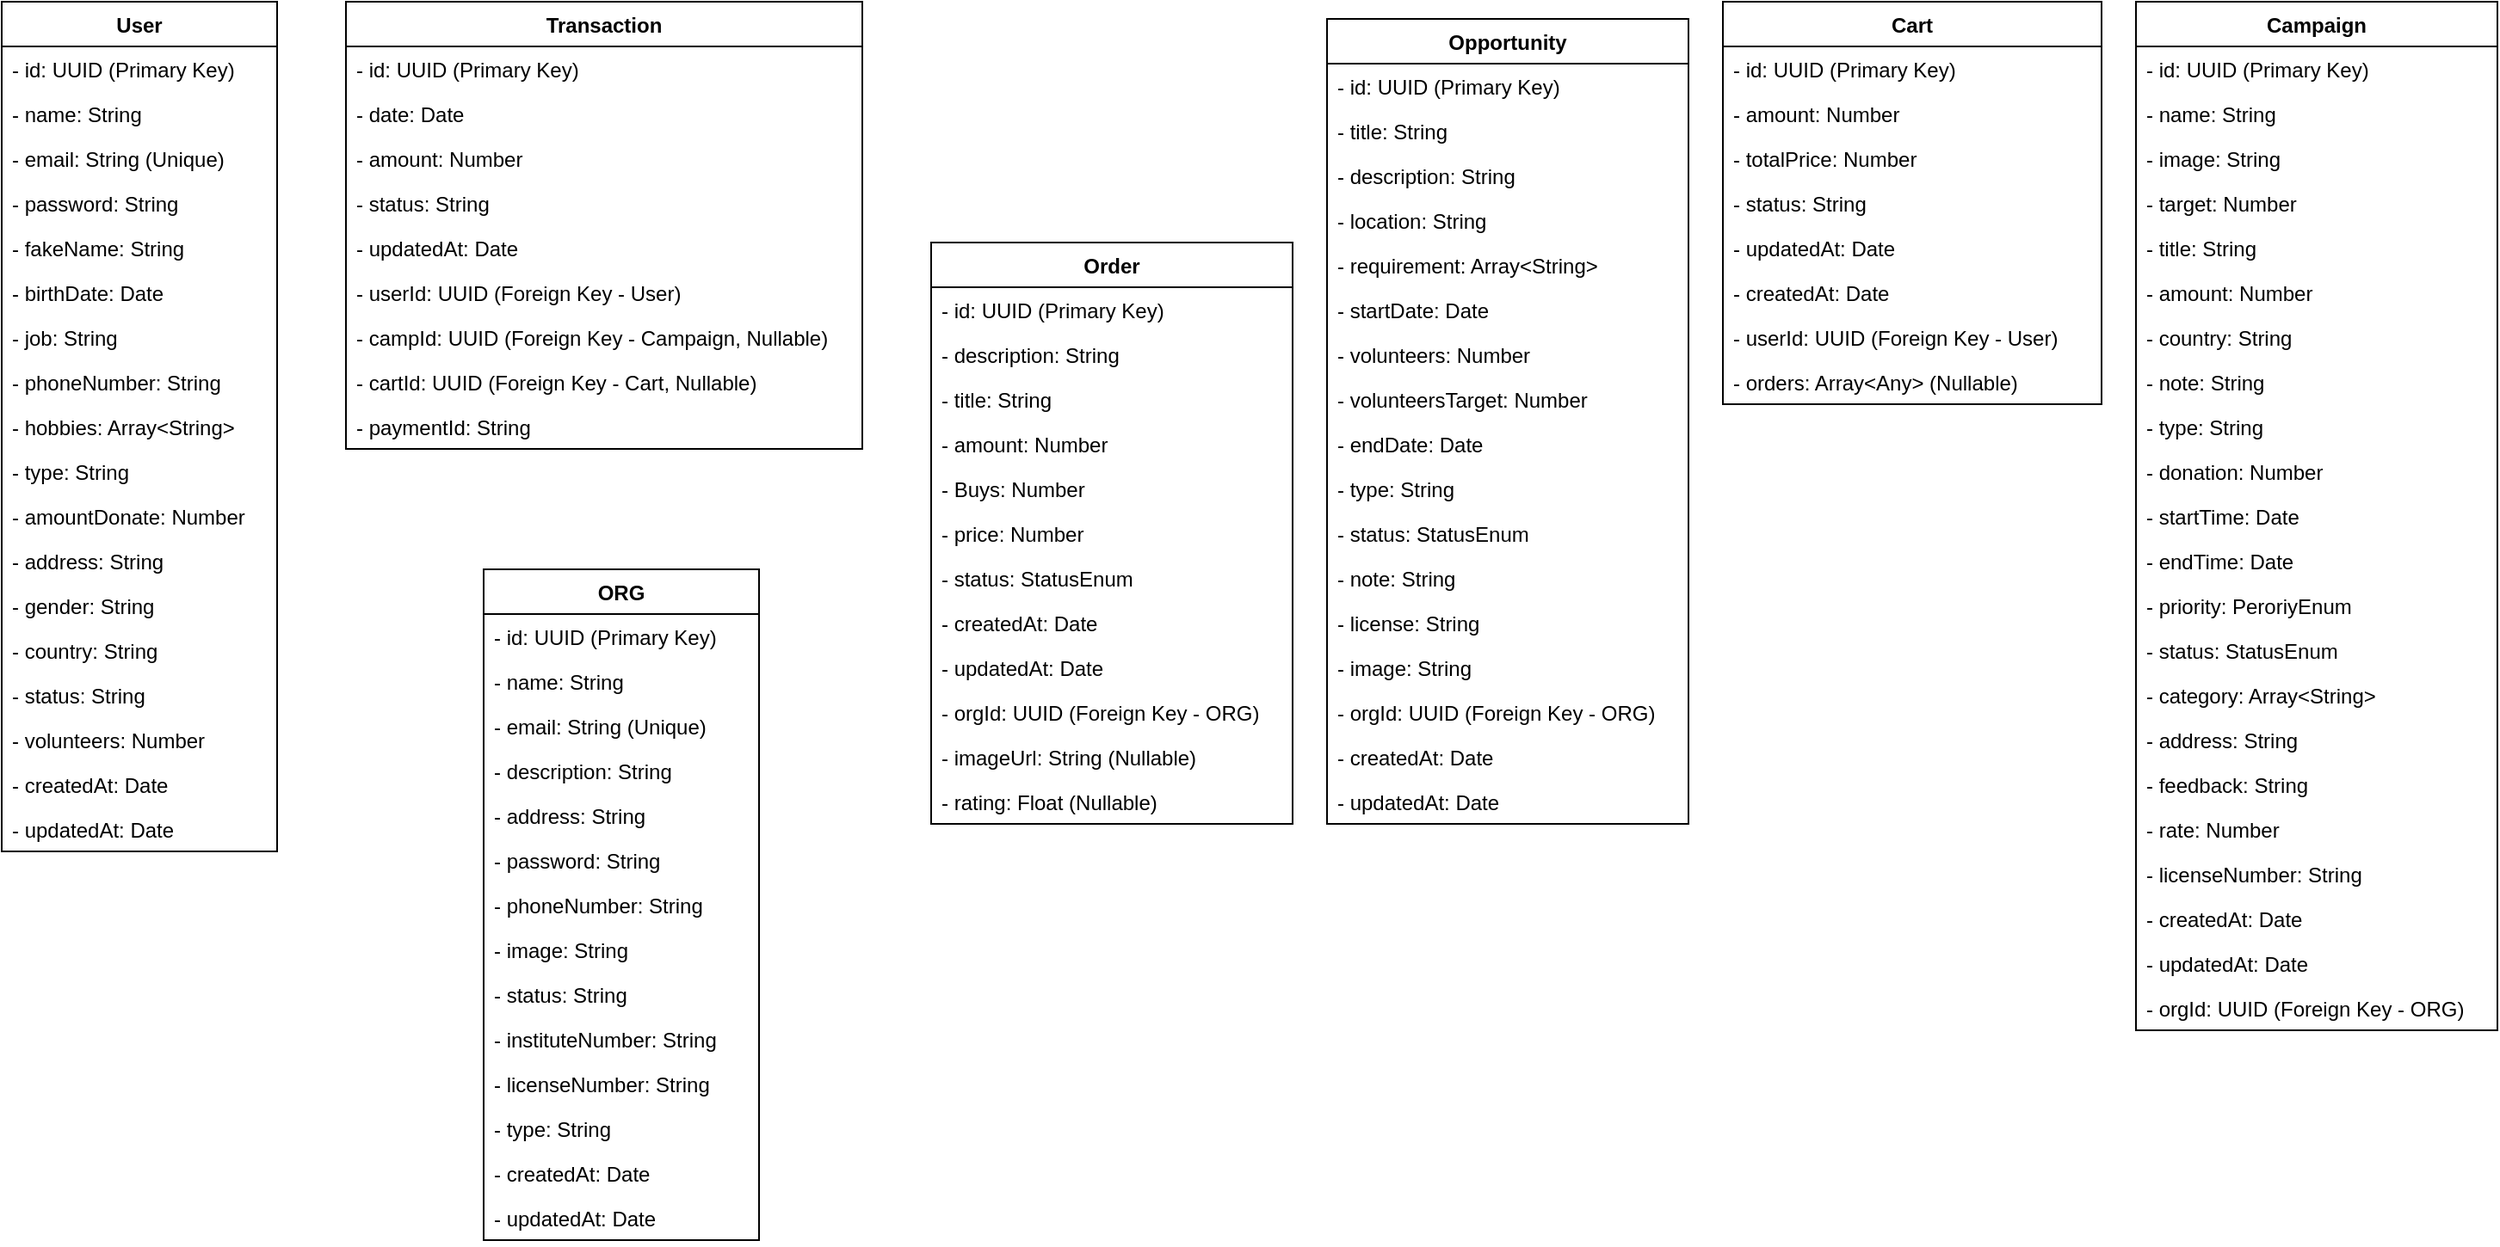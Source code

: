<mxfile version="23.1.1" type="github">
  <diagram name="Page-1" id="UXeypZ92bsl1PGxqyu1s">
    <mxGraphModel dx="3240" dy="1300" grid="1" gridSize="10" guides="1" tooltips="1" connect="1" arrows="1" fold="1" page="1" pageScale="1" pageWidth="850" pageHeight="1100" math="0" shadow="0">
      <root>
        <mxCell id="0" />
        <mxCell id="1" parent="0" />
        <mxCell id="YxF1B7dqjqXMDG_kzH8t-149" value="User" style="swimlane;fontStyle=1;childLayout=stackLayout;horizontal=1;startSize=26;horizontalStack=0;resizeParent=1;resizeParentMax=0;resizeLast=0;collapsible=1;marginBottom=0;" vertex="1" parent="1">
          <mxGeometry x="-830" y="90" width="160" height="494" as="geometry" />
        </mxCell>
        <mxCell id="YxF1B7dqjqXMDG_kzH8t-150" value="- id: UUID (Primary Key)" style="text;strokeColor=none;fillColor=none;align=left;verticalAlign=top;spacingLeft=4;spacingRight=4;overflow=hidden;rotatable=0;points=[[0,0.5],[1,0.5]];portConstraint=eastwest;" vertex="1" parent="YxF1B7dqjqXMDG_kzH8t-149">
          <mxGeometry y="26" width="160" height="26" as="geometry" />
        </mxCell>
        <mxCell id="YxF1B7dqjqXMDG_kzH8t-151" value="- name: String" style="text;strokeColor=none;fillColor=none;align=left;verticalAlign=top;spacingLeft=4;spacingRight=4;overflow=hidden;rotatable=0;points=[[0,0.5],[1,0.5]];portConstraint=eastwest;" vertex="1" parent="YxF1B7dqjqXMDG_kzH8t-149">
          <mxGeometry y="52" width="160" height="26" as="geometry" />
        </mxCell>
        <mxCell id="YxF1B7dqjqXMDG_kzH8t-152" value="- email: String (Unique)" style="text;strokeColor=none;fillColor=none;align=left;verticalAlign=top;spacingLeft=4;spacingRight=4;overflow=hidden;rotatable=0;points=[[0,0.5],[1,0.5]];portConstraint=eastwest;" vertex="1" parent="YxF1B7dqjqXMDG_kzH8t-149">
          <mxGeometry y="78" width="160" height="26" as="geometry" />
        </mxCell>
        <mxCell id="YxF1B7dqjqXMDG_kzH8t-153" value="- password: String" style="text;strokeColor=none;fillColor=none;align=left;verticalAlign=top;spacingLeft=4;spacingRight=4;overflow=hidden;rotatable=0;points=[[0,0.5],[1,0.5]];portConstraint=eastwest;" vertex="1" parent="YxF1B7dqjqXMDG_kzH8t-149">
          <mxGeometry y="104" width="160" height="26" as="geometry" />
        </mxCell>
        <mxCell id="YxF1B7dqjqXMDG_kzH8t-154" value="- fakeName: String" style="text;strokeColor=none;fillColor=none;align=left;verticalAlign=top;spacingLeft=4;spacingRight=4;overflow=hidden;rotatable=0;points=[[0,0.5],[1,0.5]];portConstraint=eastwest;" vertex="1" parent="YxF1B7dqjqXMDG_kzH8t-149">
          <mxGeometry y="130" width="160" height="26" as="geometry" />
        </mxCell>
        <mxCell id="YxF1B7dqjqXMDG_kzH8t-155" value="- birthDate: Date" style="text;strokeColor=none;fillColor=none;align=left;verticalAlign=top;spacingLeft=4;spacingRight=4;overflow=hidden;rotatable=0;points=[[0,0.5],[1,0.5]];portConstraint=eastwest;" vertex="1" parent="YxF1B7dqjqXMDG_kzH8t-149">
          <mxGeometry y="156" width="160" height="26" as="geometry" />
        </mxCell>
        <mxCell id="YxF1B7dqjqXMDG_kzH8t-156" value="- job: String" style="text;strokeColor=none;fillColor=none;align=left;verticalAlign=top;spacingLeft=4;spacingRight=4;overflow=hidden;rotatable=0;points=[[0,0.5],[1,0.5]];portConstraint=eastwest;" vertex="1" parent="YxF1B7dqjqXMDG_kzH8t-149">
          <mxGeometry y="182" width="160" height="26" as="geometry" />
        </mxCell>
        <mxCell id="YxF1B7dqjqXMDG_kzH8t-157" value="- phoneNumber: String" style="text;strokeColor=none;fillColor=none;align=left;verticalAlign=top;spacingLeft=4;spacingRight=4;overflow=hidden;rotatable=0;points=[[0,0.5],[1,0.5]];portConstraint=eastwest;" vertex="1" parent="YxF1B7dqjqXMDG_kzH8t-149">
          <mxGeometry y="208" width="160" height="26" as="geometry" />
        </mxCell>
        <mxCell id="YxF1B7dqjqXMDG_kzH8t-158" value="- hobbies: Array&lt;String&gt;" style="text;strokeColor=none;fillColor=none;align=left;verticalAlign=top;spacingLeft=4;spacingRight=4;overflow=hidden;rotatable=0;points=[[0,0.5],[1,0.5]];portConstraint=eastwest;" vertex="1" parent="YxF1B7dqjqXMDG_kzH8t-149">
          <mxGeometry y="234" width="160" height="26" as="geometry" />
        </mxCell>
        <mxCell id="YxF1B7dqjqXMDG_kzH8t-159" value="- type: String" style="text;strokeColor=none;fillColor=none;align=left;verticalAlign=top;spacingLeft=4;spacingRight=4;overflow=hidden;rotatable=0;points=[[0,0.5],[1,0.5]];portConstraint=eastwest;" vertex="1" parent="YxF1B7dqjqXMDG_kzH8t-149">
          <mxGeometry y="260" width="160" height="26" as="geometry" />
        </mxCell>
        <mxCell id="YxF1B7dqjqXMDG_kzH8t-160" value="- amountDonate: Number" style="text;strokeColor=none;fillColor=none;align=left;verticalAlign=top;spacingLeft=4;spacingRight=4;overflow=hidden;rotatable=0;points=[[0,0.5],[1,0.5]];portConstraint=eastwest;" vertex="1" parent="YxF1B7dqjqXMDG_kzH8t-149">
          <mxGeometry y="286" width="160" height="26" as="geometry" />
        </mxCell>
        <mxCell id="YxF1B7dqjqXMDG_kzH8t-161" value="- address: String" style="text;strokeColor=none;fillColor=none;align=left;verticalAlign=top;spacingLeft=4;spacingRight=4;overflow=hidden;rotatable=0;points=[[0,0.5],[1,0.5]];portConstraint=eastwest;" vertex="1" parent="YxF1B7dqjqXMDG_kzH8t-149">
          <mxGeometry y="312" width="160" height="26" as="geometry" />
        </mxCell>
        <mxCell id="YxF1B7dqjqXMDG_kzH8t-162" value="- gender: String" style="text;strokeColor=none;fillColor=none;align=left;verticalAlign=top;spacingLeft=4;spacingRight=4;overflow=hidden;rotatable=0;points=[[0,0.5],[1,0.5]];portConstraint=eastwest;" vertex="1" parent="YxF1B7dqjqXMDG_kzH8t-149">
          <mxGeometry y="338" width="160" height="26" as="geometry" />
        </mxCell>
        <mxCell id="YxF1B7dqjqXMDG_kzH8t-163" value="- country: String" style="text;strokeColor=none;fillColor=none;align=left;verticalAlign=top;spacingLeft=4;spacingRight=4;overflow=hidden;rotatable=0;points=[[0,0.5],[1,0.5]];portConstraint=eastwest;" vertex="1" parent="YxF1B7dqjqXMDG_kzH8t-149">
          <mxGeometry y="364" width="160" height="26" as="geometry" />
        </mxCell>
        <mxCell id="YxF1B7dqjqXMDG_kzH8t-164" value="- status: String" style="text;strokeColor=none;fillColor=none;align=left;verticalAlign=top;spacingLeft=4;spacingRight=4;overflow=hidden;rotatable=0;points=[[0,0.5],[1,0.5]];portConstraint=eastwest;" vertex="1" parent="YxF1B7dqjqXMDG_kzH8t-149">
          <mxGeometry y="390" width="160" height="26" as="geometry" />
        </mxCell>
        <mxCell id="YxF1B7dqjqXMDG_kzH8t-165" value="- volunteers: Number" style="text;strokeColor=none;fillColor=none;align=left;verticalAlign=top;spacingLeft=4;spacingRight=4;overflow=hidden;rotatable=0;points=[[0,0.5],[1,0.5]];portConstraint=eastwest;" vertex="1" parent="YxF1B7dqjqXMDG_kzH8t-149">
          <mxGeometry y="416" width="160" height="26" as="geometry" />
        </mxCell>
        <mxCell id="YxF1B7dqjqXMDG_kzH8t-166" value="- createdAt: Date" style="text;strokeColor=none;fillColor=none;align=left;verticalAlign=top;spacingLeft=4;spacingRight=4;overflow=hidden;rotatable=0;points=[[0,0.5],[1,0.5]];portConstraint=eastwest;" vertex="1" parent="YxF1B7dqjqXMDG_kzH8t-149">
          <mxGeometry y="442" width="160" height="26" as="geometry" />
        </mxCell>
        <mxCell id="YxF1B7dqjqXMDG_kzH8t-167" value="- updatedAt: Date" style="text;strokeColor=none;fillColor=none;align=left;verticalAlign=top;spacingLeft=4;spacingRight=4;overflow=hidden;rotatable=0;points=[[0,0.5],[1,0.5]];portConstraint=eastwest;" vertex="1" parent="YxF1B7dqjqXMDG_kzH8t-149">
          <mxGeometry y="468" width="160" height="26" as="geometry" />
        </mxCell>
        <mxCell id="YxF1B7dqjqXMDG_kzH8t-168" value="Transaction" style="swimlane;fontStyle=1;childLayout=stackLayout;horizontal=1;startSize=26;horizontalStack=0;resizeParent=1;resizeParentMax=0;resizeLast=0;collapsible=1;marginBottom=0;" vertex="1" parent="1">
          <mxGeometry x="-630" y="90" width="300" height="260" as="geometry" />
        </mxCell>
        <mxCell id="YxF1B7dqjqXMDG_kzH8t-169" value="- id: UUID (Primary Key)" style="text;strokeColor=none;fillColor=none;align=left;verticalAlign=top;spacingLeft=4;spacingRight=4;overflow=hidden;rotatable=0;points=[[0,0.5],[1,0.5]];portConstraint=eastwest;" vertex="1" parent="YxF1B7dqjqXMDG_kzH8t-168">
          <mxGeometry y="26" width="300" height="26" as="geometry" />
        </mxCell>
        <mxCell id="YxF1B7dqjqXMDG_kzH8t-170" value="- date: Date" style="text;strokeColor=none;fillColor=none;align=left;verticalAlign=top;spacingLeft=4;spacingRight=4;overflow=hidden;rotatable=0;points=[[0,0.5],[1,0.5]];portConstraint=eastwest;" vertex="1" parent="YxF1B7dqjqXMDG_kzH8t-168">
          <mxGeometry y="52" width="300" height="26" as="geometry" />
        </mxCell>
        <mxCell id="YxF1B7dqjqXMDG_kzH8t-171" value="- amount: Number" style="text;strokeColor=none;fillColor=none;align=left;verticalAlign=top;spacingLeft=4;spacingRight=4;overflow=hidden;rotatable=0;points=[[0,0.5],[1,0.5]];portConstraint=eastwest;" vertex="1" parent="YxF1B7dqjqXMDG_kzH8t-168">
          <mxGeometry y="78" width="300" height="26" as="geometry" />
        </mxCell>
        <mxCell id="YxF1B7dqjqXMDG_kzH8t-172" value="- status: String" style="text;strokeColor=none;fillColor=none;align=left;verticalAlign=top;spacingLeft=4;spacingRight=4;overflow=hidden;rotatable=0;points=[[0,0.5],[1,0.5]];portConstraint=eastwest;" vertex="1" parent="YxF1B7dqjqXMDG_kzH8t-168">
          <mxGeometry y="104" width="300" height="26" as="geometry" />
        </mxCell>
        <mxCell id="YxF1B7dqjqXMDG_kzH8t-173" value="- updatedAt: Date" style="text;strokeColor=none;fillColor=none;align=left;verticalAlign=top;spacingLeft=4;spacingRight=4;overflow=hidden;rotatable=0;points=[[0,0.5],[1,0.5]];portConstraint=eastwest;" vertex="1" parent="YxF1B7dqjqXMDG_kzH8t-168">
          <mxGeometry y="130" width="300" height="26" as="geometry" />
        </mxCell>
        <mxCell id="YxF1B7dqjqXMDG_kzH8t-174" value="- userId: UUID (Foreign Key - User)" style="text;strokeColor=none;fillColor=none;align=left;verticalAlign=top;spacingLeft=4;spacingRight=4;overflow=hidden;rotatable=0;points=[[0,0.5],[1,0.5]];portConstraint=eastwest;" vertex="1" parent="YxF1B7dqjqXMDG_kzH8t-168">
          <mxGeometry y="156" width="300" height="26" as="geometry" />
        </mxCell>
        <mxCell id="YxF1B7dqjqXMDG_kzH8t-175" value="- campId: UUID (Foreign Key - Campaign, Nullable)" style="text;strokeColor=none;fillColor=none;align=left;verticalAlign=top;spacingLeft=4;spacingRight=4;overflow=hidden;rotatable=0;points=[[0,0.5],[1,0.5]];portConstraint=eastwest;" vertex="1" parent="YxF1B7dqjqXMDG_kzH8t-168">
          <mxGeometry y="182" width="300" height="26" as="geometry" />
        </mxCell>
        <mxCell id="YxF1B7dqjqXMDG_kzH8t-176" value="- cartId: UUID (Foreign Key - Cart, Nullable)" style="text;strokeColor=none;fillColor=none;align=left;verticalAlign=top;spacingLeft=4;spacingRight=4;overflow=hidden;rotatable=0;points=[[0,0.5],[1,0.5]];portConstraint=eastwest;" vertex="1" parent="YxF1B7dqjqXMDG_kzH8t-168">
          <mxGeometry y="208" width="300" height="26" as="geometry" />
        </mxCell>
        <mxCell id="YxF1B7dqjqXMDG_kzH8t-177" value="- paymentId: String" style="text;strokeColor=none;fillColor=none;align=left;verticalAlign=top;spacingLeft=4;spacingRight=4;overflow=hidden;rotatable=0;points=[[0,0.5],[1,0.5]];portConstraint=eastwest;" vertex="1" parent="YxF1B7dqjqXMDG_kzH8t-168">
          <mxGeometry y="234" width="300" height="26" as="geometry" />
        </mxCell>
        <mxCell id="YxF1B7dqjqXMDG_kzH8t-178" value="ORG" style="swimlane;fontStyle=1;childLayout=stackLayout;horizontal=1;startSize=26;horizontalStack=0;resizeParent=1;resizeParentMax=0;resizeLast=0;collapsible=1;marginBottom=0;" vertex="1" parent="1">
          <mxGeometry x="-550" y="420" width="160" height="390" as="geometry" />
        </mxCell>
        <mxCell id="YxF1B7dqjqXMDG_kzH8t-179" value="- id: UUID (Primary Key)" style="text;strokeColor=none;fillColor=none;align=left;verticalAlign=top;spacingLeft=4;spacingRight=4;overflow=hidden;rotatable=0;points=[[0,0.5],[1,0.5]];portConstraint=eastwest;" vertex="1" parent="YxF1B7dqjqXMDG_kzH8t-178">
          <mxGeometry y="26" width="160" height="26" as="geometry" />
        </mxCell>
        <mxCell id="YxF1B7dqjqXMDG_kzH8t-180" value="- name: String" style="text;strokeColor=none;fillColor=none;align=left;verticalAlign=top;spacingLeft=4;spacingRight=4;overflow=hidden;rotatable=0;points=[[0,0.5],[1,0.5]];portConstraint=eastwest;" vertex="1" parent="YxF1B7dqjqXMDG_kzH8t-178">
          <mxGeometry y="52" width="160" height="26" as="geometry" />
        </mxCell>
        <mxCell id="YxF1B7dqjqXMDG_kzH8t-181" value="- email: String (Unique)" style="text;strokeColor=none;fillColor=none;align=left;verticalAlign=top;spacingLeft=4;spacingRight=4;overflow=hidden;rotatable=0;points=[[0,0.5],[1,0.5]];portConstraint=eastwest;" vertex="1" parent="YxF1B7dqjqXMDG_kzH8t-178">
          <mxGeometry y="78" width="160" height="26" as="geometry" />
        </mxCell>
        <mxCell id="YxF1B7dqjqXMDG_kzH8t-182" value="- description: String" style="text;strokeColor=none;fillColor=none;align=left;verticalAlign=top;spacingLeft=4;spacingRight=4;overflow=hidden;rotatable=0;points=[[0,0.5],[1,0.5]];portConstraint=eastwest;" vertex="1" parent="YxF1B7dqjqXMDG_kzH8t-178">
          <mxGeometry y="104" width="160" height="26" as="geometry" />
        </mxCell>
        <mxCell id="YxF1B7dqjqXMDG_kzH8t-183" value="- address: String" style="text;strokeColor=none;fillColor=none;align=left;verticalAlign=top;spacingLeft=4;spacingRight=4;overflow=hidden;rotatable=0;points=[[0,0.5],[1,0.5]];portConstraint=eastwest;" vertex="1" parent="YxF1B7dqjqXMDG_kzH8t-178">
          <mxGeometry y="130" width="160" height="26" as="geometry" />
        </mxCell>
        <mxCell id="YxF1B7dqjqXMDG_kzH8t-184" value="- password: String" style="text;strokeColor=none;fillColor=none;align=left;verticalAlign=top;spacingLeft=4;spacingRight=4;overflow=hidden;rotatable=0;points=[[0,0.5],[1,0.5]];portConstraint=eastwest;" vertex="1" parent="YxF1B7dqjqXMDG_kzH8t-178">
          <mxGeometry y="156" width="160" height="26" as="geometry" />
        </mxCell>
        <mxCell id="YxF1B7dqjqXMDG_kzH8t-185" value="- phoneNumber: String" style="text;strokeColor=none;fillColor=none;align=left;verticalAlign=top;spacingLeft=4;spacingRight=4;overflow=hidden;rotatable=0;points=[[0,0.5],[1,0.5]];portConstraint=eastwest;" vertex="1" parent="YxF1B7dqjqXMDG_kzH8t-178">
          <mxGeometry y="182" width="160" height="26" as="geometry" />
        </mxCell>
        <mxCell id="YxF1B7dqjqXMDG_kzH8t-186" value="- image: String" style="text;strokeColor=none;fillColor=none;align=left;verticalAlign=top;spacingLeft=4;spacingRight=4;overflow=hidden;rotatable=0;points=[[0,0.5],[1,0.5]];portConstraint=eastwest;" vertex="1" parent="YxF1B7dqjqXMDG_kzH8t-178">
          <mxGeometry y="208" width="160" height="26" as="geometry" />
        </mxCell>
        <mxCell id="YxF1B7dqjqXMDG_kzH8t-187" value="- status: String" style="text;strokeColor=none;fillColor=none;align=left;verticalAlign=top;spacingLeft=4;spacingRight=4;overflow=hidden;rotatable=0;points=[[0,0.5],[1,0.5]];portConstraint=eastwest;" vertex="1" parent="YxF1B7dqjqXMDG_kzH8t-178">
          <mxGeometry y="234" width="160" height="26" as="geometry" />
        </mxCell>
        <mxCell id="YxF1B7dqjqXMDG_kzH8t-188" value="- instituteNumber: String" style="text;strokeColor=none;fillColor=none;align=left;verticalAlign=top;spacingLeft=4;spacingRight=4;overflow=hidden;rotatable=0;points=[[0,0.5],[1,0.5]];portConstraint=eastwest;" vertex="1" parent="YxF1B7dqjqXMDG_kzH8t-178">
          <mxGeometry y="260" width="160" height="26" as="geometry" />
        </mxCell>
        <mxCell id="YxF1B7dqjqXMDG_kzH8t-189" value="- licenseNumber: String" style="text;strokeColor=none;fillColor=none;align=left;verticalAlign=top;spacingLeft=4;spacingRight=4;overflow=hidden;rotatable=0;points=[[0,0.5],[1,0.5]];portConstraint=eastwest;" vertex="1" parent="YxF1B7dqjqXMDG_kzH8t-178">
          <mxGeometry y="286" width="160" height="26" as="geometry" />
        </mxCell>
        <mxCell id="YxF1B7dqjqXMDG_kzH8t-190" value="- type: String" style="text;strokeColor=none;fillColor=none;align=left;verticalAlign=top;spacingLeft=4;spacingRight=4;overflow=hidden;rotatable=0;points=[[0,0.5],[1,0.5]];portConstraint=eastwest;" vertex="1" parent="YxF1B7dqjqXMDG_kzH8t-178">
          <mxGeometry y="312" width="160" height="26" as="geometry" />
        </mxCell>
        <mxCell id="YxF1B7dqjqXMDG_kzH8t-191" value="- createdAt: Date" style="text;strokeColor=none;fillColor=none;align=left;verticalAlign=top;spacingLeft=4;spacingRight=4;overflow=hidden;rotatable=0;points=[[0,0.5],[1,0.5]];portConstraint=eastwest;" vertex="1" parent="YxF1B7dqjqXMDG_kzH8t-178">
          <mxGeometry y="338" width="160" height="26" as="geometry" />
        </mxCell>
        <mxCell id="YxF1B7dqjqXMDG_kzH8t-192" value="- updatedAt: Date" style="text;strokeColor=none;fillColor=none;align=left;verticalAlign=top;spacingLeft=4;spacingRight=4;overflow=hidden;rotatable=0;points=[[0,0.5],[1,0.5]];portConstraint=eastwest;" vertex="1" parent="YxF1B7dqjqXMDG_kzH8t-178">
          <mxGeometry y="364" width="160" height="26" as="geometry" />
        </mxCell>
        <mxCell id="YxF1B7dqjqXMDG_kzH8t-193" value="Order" style="swimlane;fontStyle=1;childLayout=stackLayout;horizontal=1;startSize=26;horizontalStack=0;resizeParent=1;resizeParentMax=0;resizeLast=0;collapsible=1;marginBottom=0;" vertex="1" parent="1">
          <mxGeometry x="-290" y="230" width="210" height="338" as="geometry" />
        </mxCell>
        <mxCell id="YxF1B7dqjqXMDG_kzH8t-194" value="- id: UUID (Primary Key)" style="text;strokeColor=none;fillColor=none;align=left;verticalAlign=top;spacingLeft=4;spacingRight=4;overflow=hidden;rotatable=0;points=[[0,0.5],[1,0.5]];portConstraint=eastwest;" vertex="1" parent="YxF1B7dqjqXMDG_kzH8t-193">
          <mxGeometry y="26" width="210" height="26" as="geometry" />
        </mxCell>
        <mxCell id="YxF1B7dqjqXMDG_kzH8t-195" value="- description: String" style="text;strokeColor=none;fillColor=none;align=left;verticalAlign=top;spacingLeft=4;spacingRight=4;overflow=hidden;rotatable=0;points=[[0,0.5],[1,0.5]];portConstraint=eastwest;" vertex="1" parent="YxF1B7dqjqXMDG_kzH8t-193">
          <mxGeometry y="52" width="210" height="26" as="geometry" />
        </mxCell>
        <mxCell id="YxF1B7dqjqXMDG_kzH8t-196" value="- title: String" style="text;strokeColor=none;fillColor=none;align=left;verticalAlign=top;spacingLeft=4;spacingRight=4;overflow=hidden;rotatable=0;points=[[0,0.5],[1,0.5]];portConstraint=eastwest;" vertex="1" parent="YxF1B7dqjqXMDG_kzH8t-193">
          <mxGeometry y="78" width="210" height="26" as="geometry" />
        </mxCell>
        <mxCell id="YxF1B7dqjqXMDG_kzH8t-197" value="- amount: Number" style="text;strokeColor=none;fillColor=none;align=left;verticalAlign=top;spacingLeft=4;spacingRight=4;overflow=hidden;rotatable=0;points=[[0,0.5],[1,0.5]];portConstraint=eastwest;" vertex="1" parent="YxF1B7dqjqXMDG_kzH8t-193">
          <mxGeometry y="104" width="210" height="26" as="geometry" />
        </mxCell>
        <mxCell id="YxF1B7dqjqXMDG_kzH8t-198" value="- Buys: Number" style="text;strokeColor=none;fillColor=none;align=left;verticalAlign=top;spacingLeft=4;spacingRight=4;overflow=hidden;rotatable=0;points=[[0,0.5],[1,0.5]];portConstraint=eastwest;" vertex="1" parent="YxF1B7dqjqXMDG_kzH8t-193">
          <mxGeometry y="130" width="210" height="26" as="geometry" />
        </mxCell>
        <mxCell id="YxF1B7dqjqXMDG_kzH8t-199" value="- price: Number" style="text;strokeColor=none;fillColor=none;align=left;verticalAlign=top;spacingLeft=4;spacingRight=4;overflow=hidden;rotatable=0;points=[[0,0.5],[1,0.5]];portConstraint=eastwest;" vertex="1" parent="YxF1B7dqjqXMDG_kzH8t-193">
          <mxGeometry y="156" width="210" height="26" as="geometry" />
        </mxCell>
        <mxCell id="YxF1B7dqjqXMDG_kzH8t-200" value="- status: StatusEnum" style="text;strokeColor=none;fillColor=none;align=left;verticalAlign=top;spacingLeft=4;spacingRight=4;overflow=hidden;rotatable=0;points=[[0,0.5],[1,0.5]];portConstraint=eastwest;" vertex="1" parent="YxF1B7dqjqXMDG_kzH8t-193">
          <mxGeometry y="182" width="210" height="26" as="geometry" />
        </mxCell>
        <mxCell id="YxF1B7dqjqXMDG_kzH8t-201" value="- createdAt: Date" style="text;strokeColor=none;fillColor=none;align=left;verticalAlign=top;spacingLeft=4;spacingRight=4;overflow=hidden;rotatable=0;points=[[0,0.5],[1,0.5]];portConstraint=eastwest;" vertex="1" parent="YxF1B7dqjqXMDG_kzH8t-193">
          <mxGeometry y="208" width="210" height="26" as="geometry" />
        </mxCell>
        <mxCell id="YxF1B7dqjqXMDG_kzH8t-202" value="- updatedAt: Date" style="text;strokeColor=none;fillColor=none;align=left;verticalAlign=top;spacingLeft=4;spacingRight=4;overflow=hidden;rotatable=0;points=[[0,0.5],[1,0.5]];portConstraint=eastwest;" vertex="1" parent="YxF1B7dqjqXMDG_kzH8t-193">
          <mxGeometry y="234" width="210" height="26" as="geometry" />
        </mxCell>
        <mxCell id="YxF1B7dqjqXMDG_kzH8t-203" value="- orgId: UUID (Foreign Key - ORG)" style="text;strokeColor=none;fillColor=none;align=left;verticalAlign=top;spacingLeft=4;spacingRight=4;overflow=hidden;rotatable=0;points=[[0,0.5],[1,0.5]];portConstraint=eastwest;" vertex="1" parent="YxF1B7dqjqXMDG_kzH8t-193">
          <mxGeometry y="260" width="210" height="26" as="geometry" />
        </mxCell>
        <mxCell id="YxF1B7dqjqXMDG_kzH8t-204" value="- imageUrl: String (Nullable)" style="text;strokeColor=none;fillColor=none;align=left;verticalAlign=top;spacingLeft=4;spacingRight=4;overflow=hidden;rotatable=0;points=[[0,0.5],[1,0.5]];portConstraint=eastwest;" vertex="1" parent="YxF1B7dqjqXMDG_kzH8t-193">
          <mxGeometry y="286" width="210" height="26" as="geometry" />
        </mxCell>
        <mxCell id="YxF1B7dqjqXMDG_kzH8t-205" value="- rating: Float (Nullable)" style="text;strokeColor=none;fillColor=none;align=left;verticalAlign=top;spacingLeft=4;spacingRight=4;overflow=hidden;rotatable=0;points=[[0,0.5],[1,0.5]];portConstraint=eastwest;" vertex="1" parent="YxF1B7dqjqXMDG_kzH8t-193">
          <mxGeometry y="312" width="210" height="26" as="geometry" />
        </mxCell>
        <mxCell id="YxF1B7dqjqXMDG_kzH8t-206" value="Opportunity" style="swimlane;fontStyle=1;childLayout=stackLayout;horizontal=1;startSize=26;horizontalStack=0;resizeParent=1;resizeParentMax=0;resizeLast=0;collapsible=1;marginBottom=0;" vertex="1" parent="1">
          <mxGeometry x="-60" y="100" width="210" height="468" as="geometry" />
        </mxCell>
        <mxCell id="YxF1B7dqjqXMDG_kzH8t-207" value="- id: UUID (Primary Key)" style="text;strokeColor=none;fillColor=none;align=left;verticalAlign=top;spacingLeft=4;spacingRight=4;overflow=hidden;rotatable=0;points=[[0,0.5],[1,0.5]];portConstraint=eastwest;" vertex="1" parent="YxF1B7dqjqXMDG_kzH8t-206">
          <mxGeometry y="26" width="210" height="26" as="geometry" />
        </mxCell>
        <mxCell id="YxF1B7dqjqXMDG_kzH8t-208" value="- title: String" style="text;strokeColor=none;fillColor=none;align=left;verticalAlign=top;spacingLeft=4;spacingRight=4;overflow=hidden;rotatable=0;points=[[0,0.5],[1,0.5]];portConstraint=eastwest;" vertex="1" parent="YxF1B7dqjqXMDG_kzH8t-206">
          <mxGeometry y="52" width="210" height="26" as="geometry" />
        </mxCell>
        <mxCell id="YxF1B7dqjqXMDG_kzH8t-209" value="- description: String" style="text;strokeColor=none;fillColor=none;align=left;verticalAlign=top;spacingLeft=4;spacingRight=4;overflow=hidden;rotatable=0;points=[[0,0.5],[1,0.5]];portConstraint=eastwest;" vertex="1" parent="YxF1B7dqjqXMDG_kzH8t-206">
          <mxGeometry y="78" width="210" height="26" as="geometry" />
        </mxCell>
        <mxCell id="YxF1B7dqjqXMDG_kzH8t-210" value="- location: String" style="text;strokeColor=none;fillColor=none;align=left;verticalAlign=top;spacingLeft=4;spacingRight=4;overflow=hidden;rotatable=0;points=[[0,0.5],[1,0.5]];portConstraint=eastwest;" vertex="1" parent="YxF1B7dqjqXMDG_kzH8t-206">
          <mxGeometry y="104" width="210" height="26" as="geometry" />
        </mxCell>
        <mxCell id="YxF1B7dqjqXMDG_kzH8t-211" value="- requirement: Array&lt;String&gt;" style="text;strokeColor=none;fillColor=none;align=left;verticalAlign=top;spacingLeft=4;spacingRight=4;overflow=hidden;rotatable=0;points=[[0,0.5],[1,0.5]];portConstraint=eastwest;" vertex="1" parent="YxF1B7dqjqXMDG_kzH8t-206">
          <mxGeometry y="130" width="210" height="26" as="geometry" />
        </mxCell>
        <mxCell id="YxF1B7dqjqXMDG_kzH8t-212" value="- startDate: Date" style="text;strokeColor=none;fillColor=none;align=left;verticalAlign=top;spacingLeft=4;spacingRight=4;overflow=hidden;rotatable=0;points=[[0,0.5],[1,0.5]];portConstraint=eastwest;" vertex="1" parent="YxF1B7dqjqXMDG_kzH8t-206">
          <mxGeometry y="156" width="210" height="26" as="geometry" />
        </mxCell>
        <mxCell id="YxF1B7dqjqXMDG_kzH8t-213" value="- volunteers: Number" style="text;strokeColor=none;fillColor=none;align=left;verticalAlign=top;spacingLeft=4;spacingRight=4;overflow=hidden;rotatable=0;points=[[0,0.5],[1,0.5]];portConstraint=eastwest;" vertex="1" parent="YxF1B7dqjqXMDG_kzH8t-206">
          <mxGeometry y="182" width="210" height="26" as="geometry" />
        </mxCell>
        <mxCell id="YxF1B7dqjqXMDG_kzH8t-214" value="- volunteersTarget: Number" style="text;strokeColor=none;fillColor=none;align=left;verticalAlign=top;spacingLeft=4;spacingRight=4;overflow=hidden;rotatable=0;points=[[0,0.5],[1,0.5]];portConstraint=eastwest;" vertex="1" parent="YxF1B7dqjqXMDG_kzH8t-206">
          <mxGeometry y="208" width="210" height="26" as="geometry" />
        </mxCell>
        <mxCell id="YxF1B7dqjqXMDG_kzH8t-215" value="- endDate: Date" style="text;strokeColor=none;fillColor=none;align=left;verticalAlign=top;spacingLeft=4;spacingRight=4;overflow=hidden;rotatable=0;points=[[0,0.5],[1,0.5]];portConstraint=eastwest;" vertex="1" parent="YxF1B7dqjqXMDG_kzH8t-206">
          <mxGeometry y="234" width="210" height="26" as="geometry" />
        </mxCell>
        <mxCell id="YxF1B7dqjqXMDG_kzH8t-216" value="- type: String" style="text;strokeColor=none;fillColor=none;align=left;verticalAlign=top;spacingLeft=4;spacingRight=4;overflow=hidden;rotatable=0;points=[[0,0.5],[1,0.5]];portConstraint=eastwest;" vertex="1" parent="YxF1B7dqjqXMDG_kzH8t-206">
          <mxGeometry y="260" width="210" height="26" as="geometry" />
        </mxCell>
        <mxCell id="YxF1B7dqjqXMDG_kzH8t-217" value="- status: StatusEnum" style="text;strokeColor=none;fillColor=none;align=left;verticalAlign=top;spacingLeft=4;spacingRight=4;overflow=hidden;rotatable=0;points=[[0,0.5],[1,0.5]];portConstraint=eastwest;" vertex="1" parent="YxF1B7dqjqXMDG_kzH8t-206">
          <mxGeometry y="286" width="210" height="26" as="geometry" />
        </mxCell>
        <mxCell id="YxF1B7dqjqXMDG_kzH8t-218" value="- note: String" style="text;strokeColor=none;fillColor=none;align=left;verticalAlign=top;spacingLeft=4;spacingRight=4;overflow=hidden;rotatable=0;points=[[0,0.5],[1,0.5]];portConstraint=eastwest;" vertex="1" parent="YxF1B7dqjqXMDG_kzH8t-206">
          <mxGeometry y="312" width="210" height="26" as="geometry" />
        </mxCell>
        <mxCell id="YxF1B7dqjqXMDG_kzH8t-219" value="- license: String" style="text;strokeColor=none;fillColor=none;align=left;verticalAlign=top;spacingLeft=4;spacingRight=4;overflow=hidden;rotatable=0;points=[[0,0.5],[1,0.5]];portConstraint=eastwest;" vertex="1" parent="YxF1B7dqjqXMDG_kzH8t-206">
          <mxGeometry y="338" width="210" height="26" as="geometry" />
        </mxCell>
        <mxCell id="YxF1B7dqjqXMDG_kzH8t-220" value="- image: String" style="text;strokeColor=none;fillColor=none;align=left;verticalAlign=top;spacingLeft=4;spacingRight=4;overflow=hidden;rotatable=0;points=[[0,0.5],[1,0.5]];portConstraint=eastwest;" vertex="1" parent="YxF1B7dqjqXMDG_kzH8t-206">
          <mxGeometry y="364" width="210" height="26" as="geometry" />
        </mxCell>
        <mxCell id="YxF1B7dqjqXMDG_kzH8t-221" value="- orgId: UUID (Foreign Key - ORG)" style="text;strokeColor=none;fillColor=none;align=left;verticalAlign=top;spacingLeft=4;spacingRight=4;overflow=hidden;rotatable=0;points=[[0,0.5],[1,0.5]];portConstraint=eastwest;" vertex="1" parent="YxF1B7dqjqXMDG_kzH8t-206">
          <mxGeometry y="390" width="210" height="26" as="geometry" />
        </mxCell>
        <mxCell id="YxF1B7dqjqXMDG_kzH8t-222" value="- createdAt: Date" style="text;strokeColor=none;fillColor=none;align=left;verticalAlign=top;spacingLeft=4;spacingRight=4;overflow=hidden;rotatable=0;points=[[0,0.5],[1,0.5]];portConstraint=eastwest;" vertex="1" parent="YxF1B7dqjqXMDG_kzH8t-206">
          <mxGeometry y="416" width="210" height="26" as="geometry" />
        </mxCell>
        <mxCell id="YxF1B7dqjqXMDG_kzH8t-223" value="- updatedAt: Date" style="text;strokeColor=none;fillColor=none;align=left;verticalAlign=top;spacingLeft=4;spacingRight=4;overflow=hidden;rotatable=0;points=[[0,0.5],[1,0.5]];portConstraint=eastwest;" vertex="1" parent="YxF1B7dqjqXMDG_kzH8t-206">
          <mxGeometry y="442" width="210" height="26" as="geometry" />
        </mxCell>
        <mxCell id="YxF1B7dqjqXMDG_kzH8t-224" value="Cart" style="swimlane;fontStyle=1;childLayout=stackLayout;horizontal=1;startSize=26;horizontalStack=0;resizeParent=1;resizeParentMax=0;resizeLast=0;collapsible=1;marginBottom=0;" vertex="1" parent="1">
          <mxGeometry x="170" y="90" width="220" height="234" as="geometry" />
        </mxCell>
        <mxCell id="YxF1B7dqjqXMDG_kzH8t-225" value="- id: UUID (Primary Key)" style="text;strokeColor=none;fillColor=none;align=left;verticalAlign=top;spacingLeft=4;spacingRight=4;overflow=hidden;rotatable=0;points=[[0,0.5],[1,0.5]];portConstraint=eastwest;" vertex="1" parent="YxF1B7dqjqXMDG_kzH8t-224">
          <mxGeometry y="26" width="220" height="26" as="geometry" />
        </mxCell>
        <mxCell id="YxF1B7dqjqXMDG_kzH8t-226" value="- amount: Number" style="text;strokeColor=none;fillColor=none;align=left;verticalAlign=top;spacingLeft=4;spacingRight=4;overflow=hidden;rotatable=0;points=[[0,0.5],[1,0.5]];portConstraint=eastwest;" vertex="1" parent="YxF1B7dqjqXMDG_kzH8t-224">
          <mxGeometry y="52" width="220" height="26" as="geometry" />
        </mxCell>
        <mxCell id="YxF1B7dqjqXMDG_kzH8t-227" value="- totalPrice: Number" style="text;strokeColor=none;fillColor=none;align=left;verticalAlign=top;spacingLeft=4;spacingRight=4;overflow=hidden;rotatable=0;points=[[0,0.5],[1,0.5]];portConstraint=eastwest;" vertex="1" parent="YxF1B7dqjqXMDG_kzH8t-224">
          <mxGeometry y="78" width="220" height="26" as="geometry" />
        </mxCell>
        <mxCell id="YxF1B7dqjqXMDG_kzH8t-228" value="- status: String" style="text;strokeColor=none;fillColor=none;align=left;verticalAlign=top;spacingLeft=4;spacingRight=4;overflow=hidden;rotatable=0;points=[[0,0.5],[1,0.5]];portConstraint=eastwest;" vertex="1" parent="YxF1B7dqjqXMDG_kzH8t-224">
          <mxGeometry y="104" width="220" height="26" as="geometry" />
        </mxCell>
        <mxCell id="YxF1B7dqjqXMDG_kzH8t-229" value="- updatedAt: Date" style="text;strokeColor=none;fillColor=none;align=left;verticalAlign=top;spacingLeft=4;spacingRight=4;overflow=hidden;rotatable=0;points=[[0,0.5],[1,0.5]];portConstraint=eastwest;" vertex="1" parent="YxF1B7dqjqXMDG_kzH8t-224">
          <mxGeometry y="130" width="220" height="26" as="geometry" />
        </mxCell>
        <mxCell id="YxF1B7dqjqXMDG_kzH8t-230" value="- createdAt: Date" style="text;strokeColor=none;fillColor=none;align=left;verticalAlign=top;spacingLeft=4;spacingRight=4;overflow=hidden;rotatable=0;points=[[0,0.5],[1,0.5]];portConstraint=eastwest;" vertex="1" parent="YxF1B7dqjqXMDG_kzH8t-224">
          <mxGeometry y="156" width="220" height="26" as="geometry" />
        </mxCell>
        <mxCell id="YxF1B7dqjqXMDG_kzH8t-231" value="- userId: UUID (Foreign Key - User)" style="text;strokeColor=none;fillColor=none;align=left;verticalAlign=top;spacingLeft=4;spacingRight=4;overflow=hidden;rotatable=0;points=[[0,0.5],[1,0.5]];portConstraint=eastwest;" vertex="1" parent="YxF1B7dqjqXMDG_kzH8t-224">
          <mxGeometry y="182" width="220" height="26" as="geometry" />
        </mxCell>
        <mxCell id="YxF1B7dqjqXMDG_kzH8t-232" value="- orders: Array&lt;Any&gt; (Nullable)" style="text;strokeColor=none;fillColor=none;align=left;verticalAlign=top;spacingLeft=4;spacingRight=4;overflow=hidden;rotatable=0;points=[[0,0.5],[1,0.5]];portConstraint=eastwest;" vertex="1" parent="YxF1B7dqjqXMDG_kzH8t-224">
          <mxGeometry y="208" width="220" height="26" as="geometry" />
        </mxCell>
        <mxCell id="YxF1B7dqjqXMDG_kzH8t-233" value="Campaign" style="swimlane;fontStyle=1;childLayout=stackLayout;horizontal=1;startSize=26;horizontalStack=0;resizeParent=1;resizeParentMax=0;resizeLast=0;collapsible=1;marginBottom=0;" vertex="1" parent="1">
          <mxGeometry x="410" y="90" width="210" height="598" as="geometry" />
        </mxCell>
        <mxCell id="YxF1B7dqjqXMDG_kzH8t-234" value="- id: UUID (Primary Key)" style="text;strokeColor=none;fillColor=none;align=left;verticalAlign=top;spacingLeft=4;spacingRight=4;overflow=hidden;rotatable=0;points=[[0,0.5],[1,0.5]];portConstraint=eastwest;" vertex="1" parent="YxF1B7dqjqXMDG_kzH8t-233">
          <mxGeometry y="26" width="210" height="26" as="geometry" />
        </mxCell>
        <mxCell id="YxF1B7dqjqXMDG_kzH8t-235" value="- name: String" style="text;strokeColor=none;fillColor=none;align=left;verticalAlign=top;spacingLeft=4;spacingRight=4;overflow=hidden;rotatable=0;points=[[0,0.5],[1,0.5]];portConstraint=eastwest;" vertex="1" parent="YxF1B7dqjqXMDG_kzH8t-233">
          <mxGeometry y="52" width="210" height="26" as="geometry" />
        </mxCell>
        <mxCell id="YxF1B7dqjqXMDG_kzH8t-236" value="- image: String" style="text;strokeColor=none;fillColor=none;align=left;verticalAlign=top;spacingLeft=4;spacingRight=4;overflow=hidden;rotatable=0;points=[[0,0.5],[1,0.5]];portConstraint=eastwest;" vertex="1" parent="YxF1B7dqjqXMDG_kzH8t-233">
          <mxGeometry y="78" width="210" height="26" as="geometry" />
        </mxCell>
        <mxCell id="YxF1B7dqjqXMDG_kzH8t-237" value="- target: Number" style="text;strokeColor=none;fillColor=none;align=left;verticalAlign=top;spacingLeft=4;spacingRight=4;overflow=hidden;rotatable=0;points=[[0,0.5],[1,0.5]];portConstraint=eastwest;" vertex="1" parent="YxF1B7dqjqXMDG_kzH8t-233">
          <mxGeometry y="104" width="210" height="26" as="geometry" />
        </mxCell>
        <mxCell id="YxF1B7dqjqXMDG_kzH8t-238" value="- title: String" style="text;strokeColor=none;fillColor=none;align=left;verticalAlign=top;spacingLeft=4;spacingRight=4;overflow=hidden;rotatable=0;points=[[0,0.5],[1,0.5]];portConstraint=eastwest;" vertex="1" parent="YxF1B7dqjqXMDG_kzH8t-233">
          <mxGeometry y="130" width="210" height="26" as="geometry" />
        </mxCell>
        <mxCell id="YxF1B7dqjqXMDG_kzH8t-239" value="- amount: Number" style="text;strokeColor=none;fillColor=none;align=left;verticalAlign=top;spacingLeft=4;spacingRight=4;overflow=hidden;rotatable=0;points=[[0,0.5],[1,0.5]];portConstraint=eastwest;" vertex="1" parent="YxF1B7dqjqXMDG_kzH8t-233">
          <mxGeometry y="156" width="210" height="26" as="geometry" />
        </mxCell>
        <mxCell id="YxF1B7dqjqXMDG_kzH8t-240" value="- country: String" style="text;strokeColor=none;fillColor=none;align=left;verticalAlign=top;spacingLeft=4;spacingRight=4;overflow=hidden;rotatable=0;points=[[0,0.5],[1,0.5]];portConstraint=eastwest;" vertex="1" parent="YxF1B7dqjqXMDG_kzH8t-233">
          <mxGeometry y="182" width="210" height="26" as="geometry" />
        </mxCell>
        <mxCell id="YxF1B7dqjqXMDG_kzH8t-241" value="- note: String" style="text;strokeColor=none;fillColor=none;align=left;verticalAlign=top;spacingLeft=4;spacingRight=4;overflow=hidden;rotatable=0;points=[[0,0.5],[1,0.5]];portConstraint=eastwest;" vertex="1" parent="YxF1B7dqjqXMDG_kzH8t-233">
          <mxGeometry y="208" width="210" height="26" as="geometry" />
        </mxCell>
        <mxCell id="YxF1B7dqjqXMDG_kzH8t-242" value="- type: String" style="text;strokeColor=none;fillColor=none;align=left;verticalAlign=top;spacingLeft=4;spacingRight=4;overflow=hidden;rotatable=0;points=[[0,0.5],[1,0.5]];portConstraint=eastwest;" vertex="1" parent="YxF1B7dqjqXMDG_kzH8t-233">
          <mxGeometry y="234" width="210" height="26" as="geometry" />
        </mxCell>
        <mxCell id="YxF1B7dqjqXMDG_kzH8t-243" value="- donation: Number" style="text;strokeColor=none;fillColor=none;align=left;verticalAlign=top;spacingLeft=4;spacingRight=4;overflow=hidden;rotatable=0;points=[[0,0.5],[1,0.5]];portConstraint=eastwest;" vertex="1" parent="YxF1B7dqjqXMDG_kzH8t-233">
          <mxGeometry y="260" width="210" height="26" as="geometry" />
        </mxCell>
        <mxCell id="YxF1B7dqjqXMDG_kzH8t-244" value="- startTime: Date" style="text;strokeColor=none;fillColor=none;align=left;verticalAlign=top;spacingLeft=4;spacingRight=4;overflow=hidden;rotatable=0;points=[[0,0.5],[1,0.5]];portConstraint=eastwest;" vertex="1" parent="YxF1B7dqjqXMDG_kzH8t-233">
          <mxGeometry y="286" width="210" height="26" as="geometry" />
        </mxCell>
        <mxCell id="YxF1B7dqjqXMDG_kzH8t-245" value="- endTime: Date" style="text;strokeColor=none;fillColor=none;align=left;verticalAlign=top;spacingLeft=4;spacingRight=4;overflow=hidden;rotatable=0;points=[[0,0.5],[1,0.5]];portConstraint=eastwest;" vertex="1" parent="YxF1B7dqjqXMDG_kzH8t-233">
          <mxGeometry y="312" width="210" height="26" as="geometry" />
        </mxCell>
        <mxCell id="YxF1B7dqjqXMDG_kzH8t-246" value="- priority: PeroriyEnum" style="text;strokeColor=none;fillColor=none;align=left;verticalAlign=top;spacingLeft=4;spacingRight=4;overflow=hidden;rotatable=0;points=[[0,0.5],[1,0.5]];portConstraint=eastwest;" vertex="1" parent="YxF1B7dqjqXMDG_kzH8t-233">
          <mxGeometry y="338" width="210" height="26" as="geometry" />
        </mxCell>
        <mxCell id="YxF1B7dqjqXMDG_kzH8t-247" value="- status: StatusEnum" style="text;strokeColor=none;fillColor=none;align=left;verticalAlign=top;spacingLeft=4;spacingRight=4;overflow=hidden;rotatable=0;points=[[0,0.5],[1,0.5]];portConstraint=eastwest;" vertex="1" parent="YxF1B7dqjqXMDG_kzH8t-233">
          <mxGeometry y="364" width="210" height="26" as="geometry" />
        </mxCell>
        <mxCell id="YxF1B7dqjqXMDG_kzH8t-248" value="- category: Array&lt;String&gt;" style="text;strokeColor=none;fillColor=none;align=left;verticalAlign=top;spacingLeft=4;spacingRight=4;overflow=hidden;rotatable=0;points=[[0,0.5],[1,0.5]];portConstraint=eastwest;" vertex="1" parent="YxF1B7dqjqXMDG_kzH8t-233">
          <mxGeometry y="390" width="210" height="26" as="geometry" />
        </mxCell>
        <mxCell id="YxF1B7dqjqXMDG_kzH8t-249" value="- address: String" style="text;strokeColor=none;fillColor=none;align=left;verticalAlign=top;spacingLeft=4;spacingRight=4;overflow=hidden;rotatable=0;points=[[0,0.5],[1,0.5]];portConstraint=eastwest;" vertex="1" parent="YxF1B7dqjqXMDG_kzH8t-233">
          <mxGeometry y="416" width="210" height="26" as="geometry" />
        </mxCell>
        <mxCell id="YxF1B7dqjqXMDG_kzH8t-250" value="- feedback: String" style="text;strokeColor=none;fillColor=none;align=left;verticalAlign=top;spacingLeft=4;spacingRight=4;overflow=hidden;rotatable=0;points=[[0,0.5],[1,0.5]];portConstraint=eastwest;" vertex="1" parent="YxF1B7dqjqXMDG_kzH8t-233">
          <mxGeometry y="442" width="210" height="26" as="geometry" />
        </mxCell>
        <mxCell id="YxF1B7dqjqXMDG_kzH8t-251" value="- rate: Number" style="text;strokeColor=none;fillColor=none;align=left;verticalAlign=top;spacingLeft=4;spacingRight=4;overflow=hidden;rotatable=0;points=[[0,0.5],[1,0.5]];portConstraint=eastwest;" vertex="1" parent="YxF1B7dqjqXMDG_kzH8t-233">
          <mxGeometry y="468" width="210" height="26" as="geometry" />
        </mxCell>
        <mxCell id="YxF1B7dqjqXMDG_kzH8t-252" value="- licenseNumber: String" style="text;strokeColor=none;fillColor=none;align=left;verticalAlign=top;spacingLeft=4;spacingRight=4;overflow=hidden;rotatable=0;points=[[0,0.5],[1,0.5]];portConstraint=eastwest;" vertex="1" parent="YxF1B7dqjqXMDG_kzH8t-233">
          <mxGeometry y="494" width="210" height="26" as="geometry" />
        </mxCell>
        <mxCell id="YxF1B7dqjqXMDG_kzH8t-253" value="- createdAt: Date" style="text;strokeColor=none;fillColor=none;align=left;verticalAlign=top;spacingLeft=4;spacingRight=4;overflow=hidden;rotatable=0;points=[[0,0.5],[1,0.5]];portConstraint=eastwest;" vertex="1" parent="YxF1B7dqjqXMDG_kzH8t-233">
          <mxGeometry y="520" width="210" height="26" as="geometry" />
        </mxCell>
        <mxCell id="YxF1B7dqjqXMDG_kzH8t-254" value="- updatedAt: Date" style="text;strokeColor=none;fillColor=none;align=left;verticalAlign=top;spacingLeft=4;spacingRight=4;overflow=hidden;rotatable=0;points=[[0,0.5],[1,0.5]];portConstraint=eastwest;" vertex="1" parent="YxF1B7dqjqXMDG_kzH8t-233">
          <mxGeometry y="546" width="210" height="26" as="geometry" />
        </mxCell>
        <mxCell id="YxF1B7dqjqXMDG_kzH8t-255" value="- orgId: UUID (Foreign Key - ORG)" style="text;strokeColor=none;fillColor=none;align=left;verticalAlign=top;spacingLeft=4;spacingRight=4;overflow=hidden;rotatable=0;points=[[0,0.5],[1,0.5]];portConstraint=eastwest;" vertex="1" parent="YxF1B7dqjqXMDG_kzH8t-233">
          <mxGeometry y="572" width="210" height="26" as="geometry" />
        </mxCell>
      </root>
    </mxGraphModel>
  </diagram>
</mxfile>
